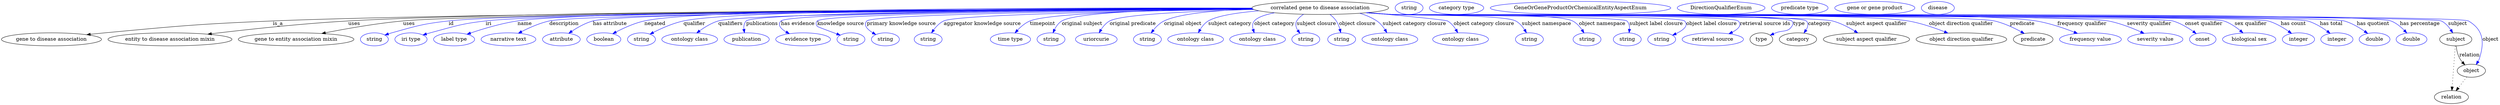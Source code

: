 digraph {
	graph [bb="0,0,6884.8,283"];
	node [label="\N"];
	"correlated gene to disease association"	[height=0.5,
		label="correlated gene to disease association",
		pos="3636.8,265",
		width=5.2356];
	"gene to disease association"	[height=0.5,
		pos="137.79,178",
		width=3.8274];
	"correlated gene to disease association" -> "gene to disease association"	[label=is_a,
		lp="762.79,221.5",
		pos="e,234.98,190.85 3449,263.17 2895.6,260.5 1277.2,250.97 748.79,229 542.22,220.41 490.64,215.21 284.79,196 271.95,194.8 258.49,193.42 \
245.15,191.97"];
	"entity to disease association mixin"	[height=0.5,
		pos="464.79,178",
		width=4.7482];
	"correlated gene to disease association" -> "entity to disease association mixin"	[label=uses,
		lp="973.29,221.5",
		pos="e,569.19,192.31 3448.5,263.7 2922.2,262.53 1442.4,256.79 956.79,229 827.1,221.58 678.84,205.46 579.27,193.52"];
	"gene to entity association mixin"	[height=0.5,
		pos="812.79,178",
		width=4.4232];
	"correlated gene to disease association" -> "gene to entity association mixin"	[label=uses,
		lp="1124.3,221.5",
		pos="e,883.62,194.16 3449.3,263.07 2903.2,260.14 1338.2,249.99 1107.8,229 1034.8,222.35 952.66,207.84 893.63,196.16"];
	id	[color=blue,
		height=0.5,
		label=string,
		pos="1028.8,178",
		width=1.0652];
	"correlated gene to disease association" -> id	[color=blue,
		label=id,
		lp="1240.8,221.5",
		pos="e,1057.8,189.97 3448.8,263.35 2921.1,261.22 1450.9,253.17 1233.8,229 1162.9,221.11 1145.4,215.28 1076.8,196 1073.7,195.13 1070.5,\
194.16 1067.3,193.14",
		style=solid];
	iri	[color=blue,
		height=0.5,
		label="iri type",
		pos="1129.8,178",
		width=1.2277];
	"correlated gene to disease association" -> iri	[color=blue,
		label=iri,
		lp="1343.8,221.5",
		pos="e,1162.7,190.11 3449,263.27 2937.2,260.98 1542.6,252.64 1335.8,229 1266.7,221.1 1250,213.98 1182.8,196 1179.4,195.1 1175.9,194.11 \
1172.5,193.09",
		style=solid];
	name	[color=blue,
		height=0.5,
		label="label type",
		pos="1248.8,178",
		width=1.5707];
	"correlated gene to disease association" -> name	[color=blue,
		label=name,
		lp="1442.8,221.5",
		pos="e,1284.2,192.16 3448.4,263.87 2949.7,263.11 1619.9,258.34 1422.8,229 1378.1,222.34 1328.7,207.39 1294,195.56",
		style=solid];
	description	[color=blue,
		height=0.5,
		label="narrative text",
		pos="1398.8,178",
		width=2.0943];
	"correlated gene to disease association" -> description	[color=blue,
		label=description,
		lp="1551.3,221.5",
		pos="e,1426.2,195.03 3449.1,262.95 2947,259.88 1604.4,249.76 1510.8,229 1484.3,223.14 1456.5,210.76 1435.2,199.79",
		style=solid];
	"has attribute"	[color=blue,
		height=0.5,
		label=attribute,
		pos="1543.8,178",
		width=1.4443];
	"correlated gene to disease association" -> "has attribute"	[color=blue,
		label="has attribute",
		lp="1676.8,221.5",
		pos="e,1564,194.76 3449.1,263.29 2966.9,261.11 1716.4,253.15 1629.8,229 1609.2,223.24 1588.3,211.33 1572.3,200.57",
		style=solid];
	negated	[color=blue,
		height=0.5,
		label=boolean,
		pos="1660.8,178",
		width=1.2999];
	"correlated gene to disease association" -> negated	[color=blue,
		label=negated,
		lp="1800.8,221.5",
		pos="e,1685.3,193.56 3449.7,262.52 2993,258.62 1852.5,247.13 1771.8,229 1744.5,222.87 1715.7,209.7 1694.3,198.42",
		style=solid];
	qualifier	[color=blue,
		height=0.5,
		label=string,
		pos="1763.8,178",
		width=1.0652];
	"correlated gene to disease association" -> qualifier	[color=blue,
		label=qualifier,
		lp="1909.8,221.5",
		pos="e,1787.3,192.38 3448.3,264.34 3026.1,264.53 2029.5,261.46 1879.8,229 1850.3,222.62 1819.1,208.69 1796.5,197.15",
		style=solid];
	qualifiers	[color=blue,
		height=0.5,
		label="ontology class",
		pos="1896.8,178",
		width=2.1304];
	"correlated gene to disease association" -> qualifiers	[color=blue,
		label=qualifiers,
		lp="2009.3,221.5",
		pos="e,1916.1,195.46 3449.7,262.75 3030.2,259.57 2045.2,249.91 1975.8,229 1957.1,223.36 1938.5,211.97 1924.1,201.48",
		style=solid];
	publications	[color=blue,
		height=0.5,
		label=publication,
		pos="2053.8,178",
		width=1.7332];
	"correlated gene to disease association" -> publications	[color=blue,
		label=publications,
		lp="2096.8,221.5",
		pos="e,2047.9,196.1 3449.1,263.25 3034.9,261.15 2076.9,253.64 2052.8,229 2046.9,223 2045.6,214.4 2046.3,206.02",
		style=solid];
	"has evidence"	[color=blue,
		height=0.5,
		label="evidence type",
		pos="2209.8,178",
		width=2.0943];
	"correlated gene to disease association" -> "has evidence"	[color=blue,
		label="has evidence",
		lp="2195.3,221.5",
		pos="e,2171.8,193.73 3449.4,262.97 3054.6,260.36 2171.2,251.95 2148.8,229 2138.2,218.19 2148.1,207.41 2162.8,198.64",
		style=solid];
	"knowledge source"	[color=blue,
		height=0.5,
		label=string,
		pos="2341.8,178",
		width=1.0652];
	"correlated gene to disease association" -> "knowledge source"	[color=blue,
		label="knowledge source",
		lp="2313.3,221.5",
		pos="e,2312.3,189.66 3449.7,262.64 3075.7,259.47 2269.4,250.19 2248.8,229 2244.1,224.23 2245,219.48 2248.8,214 2249.7,212.75 2277.8,202.26 \
2302.9,193.09",
		style=solid];
	"primary knowledge source"	[color=blue,
		height=0.5,
		label=string,
		pos="2436.8,178",
		width=1.0652];
	"correlated gene to disease association" -> "primary knowledge source"	[color=blue,
		label="primary knowledge source",
		lp="2480.8,221.5",
		pos="e,2410.4,191.16 3450.4,262.1 3106.3,258.15 2404.1,247.8 2385.8,229 2375.1,218 2386.6,205.96 2401.4,196.44",
		style=solid];
	"aggregator knowledge source"	[color=blue,
		height=0.5,
		label=string,
		pos="2554.8,178",
		width=1.0652];
	"correlated gene to disease association" -> "aggregator knowledge source"	[color=blue,
		label="aggregator knowledge source",
		lp="2704.3,221.5",
		pos="e,2564.1,195.73 3451.5,261.6 3163,257.32 2635.5,247.08 2597.8,229 2586.4,223.56 2576.9,213.59 2569.7,203.97",
		style=solid];
	timepoint	[color=blue,
		height=0.5,
		label="time type",
		pos="2781.8,178",
		width=1.5346];
	"correlated gene to disease association" -> timepoint	[color=blue,
		label=timepoint,
		lp="2870.8,221.5",
		pos="e,2794.4,195.76 3449.6,262.58 3230.6,259.86 2890.8,251.95 2835.8,229 2822.6,223.49 2810.6,213.22 2801.3,203.42",
		style=solid];
	"original subject"	[color=blue,
		height=0.5,
		label=string,
		pos="2893.8,178",
		width=1.0652];
	"correlated gene to disease association" -> "original subject"	[color=blue,
		label="original subject",
		lp="2979.8,221.5",
		pos="e,2899.2,196.01 3448.5,263.85 3252.5,262.25 2967.7,255.33 2923.8,229 2914.8,223.59 2908.1,214.34 2903.4,205.25",
		style=solid];
	"original predicate"	[color=blue,
		height=0.5,
		label=uriorcurie,
		pos="3018.8,178",
		width=1.5887];
	"correlated gene to disease association" -> "original predicate"	[color=blue,
		label="original predicate",
		lp="3119.3,221.5",
		pos="e,3026.5,196.06 3453.7,260.69 3296.6,256.59 3090.3,247.7 3055.8,229 3045.7,223.54 3037.6,214.02 3031.6,204.74",
		style=solid];
	"original object"	[color=blue,
		height=0.5,
		label=string,
		pos="3159.8,178",
		width=1.0652];
	"correlated gene to disease association" -> "original object"	[color=blue,
		label="original object",
		lp="3257.3,221.5",
		pos="e,3170.1,195.54 3450.5,262.19 3354.4,258.63 3248.5,249.85 3205.8,229 3194.1,223.32 3184,213.31 3176.3,203.73",
		style=solid];
	"subject category"	[color=blue,
		height=0.5,
		label="ontology class",
		pos="3292.8,178",
		width=2.1304];
	"correlated gene to disease association" -> "subject category"	[color=blue,
		label="subject category",
		lp="3387.3,221.5",
		pos="e,3300.2,196.31 3467.4,257.02 3409,252.06 3352.3,243.55 3327.8,229 3318.4,223.4 3310.8,214.15 3305.2,205.12",
		style=solid];
	"object category"	[color=blue,
		height=0.5,
		label="ontology class",
		pos="3463.8,178",
		width=2.1304];
	"correlated gene to disease association" -> "object category"	[color=blue,
		label="object category",
		lp="3510.3,221.5",
		pos="e,3454.5,196.03 3510.5,251.57 3484.9,246.42 3463.2,239.17 3454.8,229 3449.4,222.52 3449.3,213.94 3451.3,205.72",
		style=solid];
	"subject closure"	[color=blue,
		height=0.5,
		label=string,
		pos="3596.8,178",
		width=1.0652];
	"correlated gene to disease association" -> "subject closure"	[color=blue,
		label="subject closure",
		lp="3626.3,221.5",
		pos="e,3580.6,194.64 3590.7,247.41 3583.1,242.63 3576.3,236.59 3571.8,229 3566.8,220.71 3569.5,211.32 3574.6,202.93",
		style=solid];
	"object closure"	[color=blue,
		height=0.5,
		label=string,
		pos="3695.8,178",
		width=1.0652];
	"correlated gene to disease association" -> "object closure"	[color=blue,
		label="object closure",
		lp="3738.8,221.5",
		pos="e,3693.3,196.32 3663.5,247.03 3669.9,241.89 3676.2,235.79 3680.8,229 3685.4,222.22 3688.6,213.99 3690.8,206.18",
		style=solid];
	"subject category closure"	[color=blue,
		height=0.5,
		label="ontology class",
		pos="3828.8,178",
		width=2.1304];
	"correlated gene to disease association" -> "subject category closure"	[color=blue,
		label="subject category closure",
		lp="3896.3,221.5",
		pos="e,3820.5,196.37 3745.8,250.26 3762.4,245.2 3778.7,238.33 3792.8,229 3801.9,222.99 3809.5,213.83 3815.3,204.98",
		style=solid];
	"object category closure"	[color=blue,
		height=0.5,
		label="ontology class",
		pos="4023.8,178",
		width=2.1304];
	"correlated gene to disease association" -> "object category closure"	[color=blue,
		label="object category closure",
		lp="4088.3,221.5",
		pos="e,4016,196.38 3768.9,252.08 3866.3,243.09 3982.9,231.83 3987.8,229 3997.4,223.47 4005.1,214.24 4010.9,205.2",
		style=solid];
	"subject namespace"	[color=blue,
		height=0.5,
		label=string,
		pos="4213.8,178",
		width=1.0652];
	"correlated gene to disease association" -> "subject namespace"	[color=blue,
		label="subject namespace",
		lp="4260.8,221.5",
		pos="e,4205.8,196.1 3768.3,252.1 3790.5,250.27 3813.3,248.49 3834.8,247 3872.6,244.38 4142.3,246.75 4175.8,229 4186,223.59 4194.3,214.07 \
4200.5,204.79",
		style=solid];
	"object namespace"	[color=blue,
		height=0.5,
		label=string,
		pos="4372.8,178",
		width=1.0652];
	"correlated gene to disease association" -> "object namespace"	[color=blue,
		label="object namespace",
		lp="4414.8,221.5",
		pos="e,4364.4,195.69 3766.7,251.92 3789.4,250.08 3812.7,248.34 3834.8,247 3890.1,243.63 4283.3,253.88 4332.8,229 4343.6,223.57 4352.4,\
213.73 4359,204.21",
		style=solid];
	"subject label closure"	[color=blue,
		height=0.5,
		label=string,
		pos="4483.8,178",
		width=1.0652];
	"correlated gene to disease association" -> "subject label closure"	[color=blue,
		label="subject label closure",
		lp="4563.8,221.5",
		pos="e,4488.8,196.13 3765.6,251.85 3788.6,249.99 3812.4,248.27 3834.8,247 3852.8,245.98 4470.1,241.78 4482.8,229 4488.7,223.04 4490.3,\
214.45 4490,206.07",
		style=solid];
	"object label closure"	[color=blue,
		height=0.5,
		label=string,
		pos="4578.8,178",
		width=1.0652];
	"correlated gene to disease association" -> "object label closure"	[color=blue,
		label="object label closure",
		lp="4716.3,221.5",
		pos="e,4608.9,189.54 3765,251.79 3788.2,249.93 3812.2,248.22 3834.8,247 3857.2,245.79 4626.1,245.03 4641.8,229 4654.6,215.9 4637.7,203.09 \
4618.2,193.72",
		style=solid];
	"retrieval source ids"	[color=blue,
		height=0.5,
		label="retrieval source",
		pos="4719.8,178",
		width=2.347];
	"correlated gene to disease association" -> "retrieval source ids"	[color=blue,
		label="retrieval source ids",
		lp="4864.3,221.5",
		pos="e,4764.3,193.55 3764.8,251.75 3788.1,249.88 3812.1,248.18 3834.8,247 3861.3,245.61 4771.2,247.94 4789.8,229 4801.3,217.29 4790,206.42 \
4773.4,197.83",
		style=solid];
	type	[height=0.5,
		pos="4853.8,178",
		width=0.86659];
	"correlated gene to disease association" -> type	[color=blue,
		label=type,
		lp="4957.8,221.5",
		pos="e,4878.5,189.25 3764.5,251.72 3787.9,249.85 3812,248.16 3834.8,247 3865.4,245.44 4916.3,250.84 4937.8,229 4942.5,224.25 4941.5,219.55 \
4937.8,214 4937.7,213.85 4911.1,202.77 4887.8,193.12",
		style=solid];
	category	[height=0.5,
		pos="4954.8,178",
		width=1.4263];
	"correlated gene to disease association" -> category	[color=blue,
		label=category,
		lp="5014.3,221.5",
		pos="e,4971.2,195.55 3764.2,251.74 3787.7,249.86 3812,248.16 3834.8,247 3866.5,245.39 4955.5,251.63 4977.8,229 4984.6,222.05 4982.4,212.71 \
4977.2,203.97",
		style=solid];
	"subject aspect qualifier"	[height=0.5,
		pos="5142.8,178",
		width=3.3039];
	"correlated gene to disease association" -> "subject aspect qualifier"	[color=blue,
		label="subject aspect qualifier",
		lp="5171.3,221.5",
		pos="e,5119.3,195.77 3764.2,251.72 3787.7,249.84 3812,248.15 3834.8,247 3902.2,243.61 4984.4,245.97 5049.8,229 5071.4,223.39 5093.5,211.8 \
5110.7,201.2",
		style=solid];
	"object direction qualifier"	[height=0.5,
		pos="5404.8,178",
		width=3.4664];
	"correlated gene to disease association" -> "object direction qualifier"	[color=blue,
		label="object direction qualifier",
		lp="5404.8,221.5",
		pos="e,5367.8,195.31 3764,251.7 3787.5,249.82 3811.9,248.13 3834.8,247 3992.8,239.23 5102.9,255.97 5258.8,229 5293,223.08 5330.1,210.32 \
5358.2,199.17",
		style=solid];
	predicate	[height=0.5,
		pos="5601.8,178",
		width=1.5165];
	"correlated gene to disease association" -> predicate	[color=blue,
		label=predicate,
		lp="5573.8,221.5",
		pos="e,5577.5,194.34 3763.7,251.69 3787.3,249.8 3811.8,248.11 3834.8,247 3927,242.55 5406.8,249.84 5496.8,229 5522.2,223.11 5548.7,210.43 \
5568.7,199.31",
		style=solid];
	"frequency qualifier"	[color=blue,
		height=0.5,
		label="frequency value",
		pos="5759.8,178",
		width=2.3651];
	"correlated gene to disease association" -> "frequency qualifier"	[color=blue,
		label="frequency qualifier",
		lp="5738.8,221.5",
		pos="e,5724.4,194.48 3763.7,251.67 3787.3,249.79 3811.8,248.1 3834.8,247 4032,237.55 5417.1,262.01 5611.8,229 5647.5,222.95 5686.2,209.63 \
5715,198.25",
		style=solid];
	"severity qualifier"	[color=blue,
		height=0.5,
		label="severity value",
		pos="5938.8,178",
		width=2.1123];
	"correlated gene to disease association" -> "severity qualifier"	[color=blue,
		label="severity qualifier",
		lp="5922.8,221.5",
		pos="e,5908.2,194.61 3763.7,251.65 3787.3,249.77 3811.8,248.09 3834.8,247 3944.4,241.8 5703,249.81 5810.8,229 5841.4,223.09 5874.1,210.19 \
5898.8,198.97",
		style=solid];
	"onset qualifier"	[color=blue,
		height=0.5,
		label=onset,
		pos="6068.8,178",
		width=1.011];
	"correlated gene to disease association" -> "onset qualifier"	[color=blue,
		label="onset qualifier",
		lp="6073.3,221.5",
		pos="e,6051.2,193.85 3763.4,251.66 3787.1,249.77 3811.7,248.09 3834.8,247 3894.5,244.19 5930.3,245.57 5987.8,229 6007.8,223.22 6027.8,\
210.99 6042.9,200.06",
		style=solid];
	"sex qualifier"	[color=blue,
		height=0.5,
		label="biological sex",
		pos="6196.8,178",
		width=2.0401];
	"correlated gene to disease association" -> "sex qualifier"	[color=blue,
		label="sex qualifier",
		lp="6201.8,221.5",
		pos="e,6180.4,195.76 3763.4,251.65 3787.1,249.76 3811.7,248.08 3834.8,247 3898.4,244.02 6068.3,249.1 6128.8,229 6144.9,223.63 6160.4,\
212.83 6172.6,202.65",
		style=solid];
	"has count"	[color=blue,
		height=0.5,
		label=integer,
		pos="6332.8,178",
		width=1.2277];
	"correlated gene to disease association" -> "has count"	[color=blue,
		label="has count",
		lp="6318.8,221.5",
		pos="e,6314.1,194.34 3763.4,251.64 3787.1,249.75 3811.7,248.08 3834.8,247 3901.8,243.88 6185.2,247.21 6249.8,229 6270,223.31 6290.1,211.32 \
6305.6,200.51",
		style=solid];
	"has total"	[color=blue,
		height=0.5,
		label=integer,
		pos="6438.8,178",
		width=1.2277];
	"correlated gene to disease association" -> "has total"	[color=blue,
		label="has total",
		lp="6423.3,221.5",
		pos="e,6420.3,194.58 3763.4,251.64 3787.1,249.75 3811.7,248.07 3834.8,247 3904.8,243.75 6290.4,248.37 6357.8,229 6377.4,223.35 6397,211.48 \
6412,200.73",
		style=solid];
	"has quotient"	[color=blue,
		height=0.5,
		label=double,
		pos="6542.8,178",
		width=1.1735];
	"correlated gene to disease association" -> "has quotient"	[color=blue,
		label="has quotient",
		lp="6538.8,221.5",
		pos="e,6523.8,194.34 3763.4,251.63 3787.1,249.74 3811.7,248.07 3834.8,247 3907.6,243.63 6388.6,248.57 6458.8,229 6479.3,223.27 6500,211.11 \
6515.6,200.22",
		style=solid];
	"has percentage"	[color=blue,
		height=0.5,
		label=double,
		pos="6644.8,178",
		width=1.1735];
	"correlated gene to disease association" -> "has percentage"	[color=blue,
		label="has percentage",
		lp="6667.8,221.5",
		pos="e,6631.8,195.47 3763.4,251.63 3787.1,249.74 3811.7,248.07 3834.8,247 3911.2,243.48 6516.3,256.18 6587.8,229 6601.9,223.63 6614.8,\
213.03 6624.8,202.97",
		style=solid];
	subject	[height=0.5,
		pos="6766.8,178",
		width=1.2277];
	"correlated gene to disease association" -> subject	[color=blue,
		label=subject,
		lp="6771.8,221.5",
		pos="e,6758.5,195.82 3763.2,251.64 3786.9,249.74 3811.6,248.07 3834.8,247 3874.9,245.16 6690.6,246.51 6726.8,229 6737.7,223.73 6746.5,\
213.92 6753.1,204.37",
		style=solid];
	object	[height=0.5,
		pos="6809.8,91",
		width=1.0832];
	"correlated gene to disease association" -> object	[color=blue,
		label=object,
		lp="6862.8,178",
		pos="e,6823.2,108.09 3763.2,251.64 3786.9,249.74 3811.6,248.06 3834.8,247 3876,245.11 6766.4,250.14 6801.8,229 6842.5,204.69 6846.4,172.39 \
6832.8,127 6831.8,123.55 6830.3,120.13 6828.5,116.85",
		style=solid];
	association_type	[color=blue,
		height=0.5,
		label=string,
		pos="3881.8,265",
		width=1.0652];
	association_category	[color=blue,
		height=0.5,
		label="category type",
		pos="4012.8,265",
		width=2.0762];
	"gene to disease or phenotypic feature association_subject aspect qualifier"	[color=blue,
		height=0.5,
		label=GeneOrGeneProductOrChemicalEntityAspectEnum,
		pos="4354.8,265",
		width=6.9147];
	"gene to disease or phenotypic feature association_object direction qualifier"	[color=blue,
		height=0.5,
		label=DirectionQualifierEnum,
		pos="4742.8,265",
		width=3.358];
	"gene to disease or phenotypic feature association_predicate"	[color=blue,
		height=0.5,
		label="predicate type",
		pos="4959.8,265",
		width=2.1665];
	subject -> object	[label=relation,
		lp="6804.8,134.5",
		pos="e,6791.9,107.23 6767.9,159.55 6769.1,149.57 6771.6,137.07 6776.8,127 6779,122.68 6781.9,118.52 6785.1,114.66"];
	relation	[height=0.5,
		pos="6754.8,18",
		width=1.2999];
	subject -> relation	[pos="e,6756.1,36.188 6765.5,159.79 6763.4,132.48 6759.3,78.994 6756.9,46.38",
		style=dotted];
	"correlated gene to disease association_subject"	[color=blue,
		height=0.5,
		label="gene or gene product",
		pos="5165.8,265",
		width=3.0692];
	object -> relation	[pos="e,6767.6,35.54 6797.3,73.889 6790.4,64.939 6781.6,53.617 6773.8,43.584",
		style=dotted];
	"correlated gene to disease association_object"	[color=blue,
		height=0.5,
		label=disease,
		pos="5339.8,265",
		width=1.2638];
}
